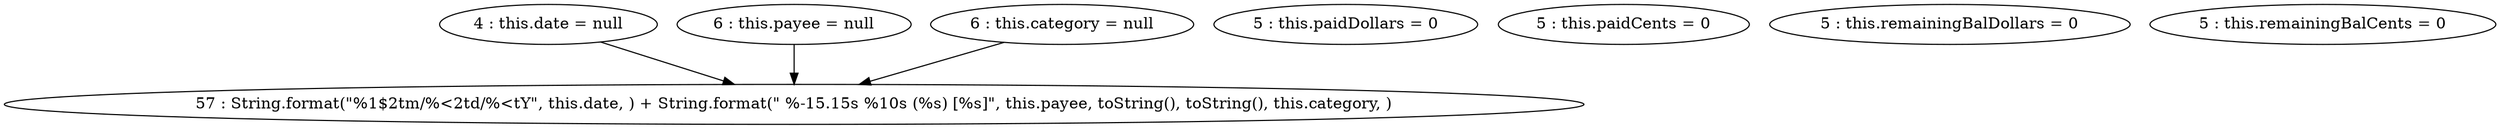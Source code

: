 digraph G {
"4 : this.date = null"
"4 : this.date = null" -> "57 : String.format(\"%1$2tm/%<2td/%<tY\", this.date, ) + String.format(\" %-15.15s %10s (%s) [%s]\", this.payee, toString(), toString(), this.category, )"
"5 : this.paidDollars = 0"
"5 : this.paidCents = 0"
"5 : this.remainingBalDollars = 0"
"5 : this.remainingBalCents = 0"
"6 : this.payee = null"
"6 : this.payee = null" -> "57 : String.format(\"%1$2tm/%<2td/%<tY\", this.date, ) + String.format(\" %-15.15s %10s (%s) [%s]\", this.payee, toString(), toString(), this.category, )"
"6 : this.category = null"
"6 : this.category = null" -> "57 : String.format(\"%1$2tm/%<2td/%<tY\", this.date, ) + String.format(\" %-15.15s %10s (%s) [%s]\", this.payee, toString(), toString(), this.category, )"
"57 : String.format(\"%1$2tm/%<2td/%<tY\", this.date, ) + String.format(\" %-15.15s %10s (%s) [%s]\", this.payee, toString(), toString(), this.category, )"
}